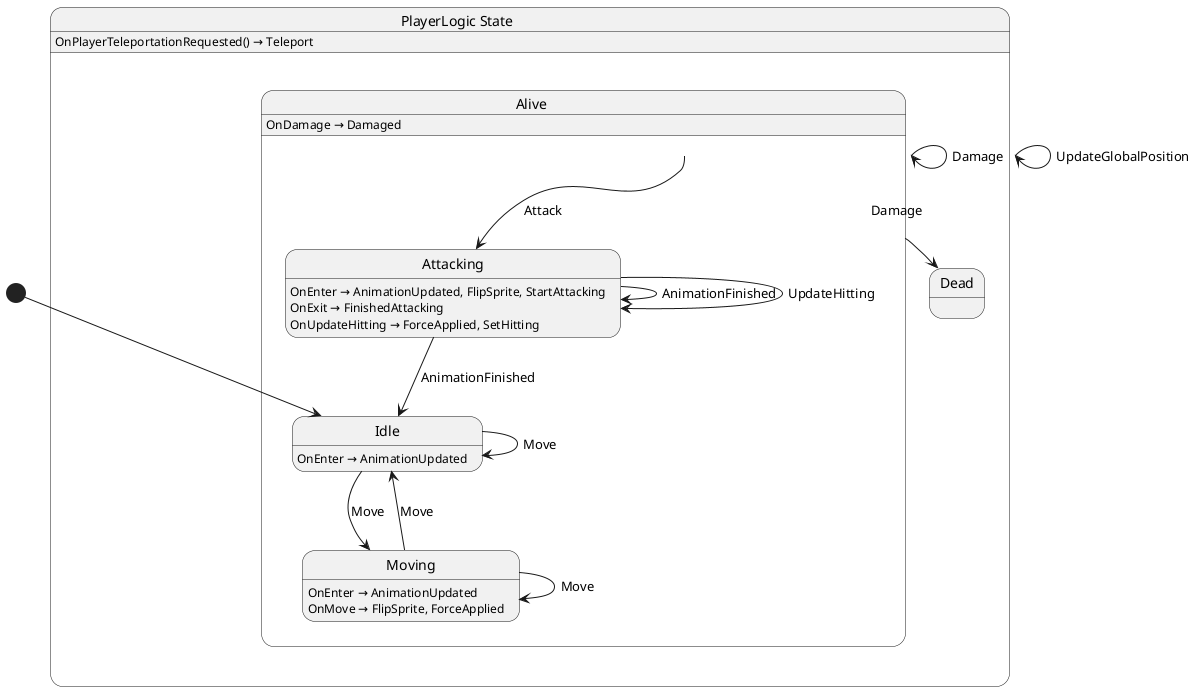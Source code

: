 @startuml PlayerLogic
state "PlayerLogic State" as Nevergreen_PlayerLogic_State {
  state "Alive" as Nevergreen_PlayerLogic_State_Alive {
    state "Attacking" as Nevergreen_PlayerLogic_State_Alive_Attacking
    state "Idle" as Nevergreen_PlayerLogic_State_Alive_Idle
    state "Moving" as Nevergreen_PlayerLogic_State_Alive_Moving
  }
  state "Dead" as Nevergreen_PlayerLogic_State_Dead
}

Nevergreen_PlayerLogic_State --> Nevergreen_PlayerLogic_State : UpdateGlobalPosition
Nevergreen_PlayerLogic_State_Alive --> Nevergreen_PlayerLogic_State_Alive : Damage
Nevergreen_PlayerLogic_State_Alive --> Nevergreen_PlayerLogic_State_Alive_Attacking : Attack
Nevergreen_PlayerLogic_State_Alive --> Nevergreen_PlayerLogic_State_Dead : Damage
Nevergreen_PlayerLogic_State_Alive_Attacking --> Nevergreen_PlayerLogic_State_Alive_Attacking : AnimationFinished
Nevergreen_PlayerLogic_State_Alive_Attacking --> Nevergreen_PlayerLogic_State_Alive_Attacking : UpdateHitting
Nevergreen_PlayerLogic_State_Alive_Attacking --> Nevergreen_PlayerLogic_State_Alive_Idle : AnimationFinished
Nevergreen_PlayerLogic_State_Alive_Idle --> Nevergreen_PlayerLogic_State_Alive_Idle : Move
Nevergreen_PlayerLogic_State_Alive_Idle --> Nevergreen_PlayerLogic_State_Alive_Moving : Move
Nevergreen_PlayerLogic_State_Alive_Moving --> Nevergreen_PlayerLogic_State_Alive_Idle : Move
Nevergreen_PlayerLogic_State_Alive_Moving --> Nevergreen_PlayerLogic_State_Alive_Moving : Move

Nevergreen_PlayerLogic_State : OnPlayerTeleportationRequested() → Teleport
Nevergreen_PlayerLogic_State_Alive : OnDamage → Damaged
Nevergreen_PlayerLogic_State_Alive_Attacking : OnEnter → AnimationUpdated, FlipSprite, StartAttacking
Nevergreen_PlayerLogic_State_Alive_Attacking : OnExit → FinishedAttacking
Nevergreen_PlayerLogic_State_Alive_Attacking : OnUpdateHitting → ForceApplied, SetHitting
Nevergreen_PlayerLogic_State_Alive_Idle : OnEnter → AnimationUpdated
Nevergreen_PlayerLogic_State_Alive_Moving : OnEnter → AnimationUpdated
Nevergreen_PlayerLogic_State_Alive_Moving : OnMove → FlipSprite, ForceApplied

[*] --> Nevergreen_PlayerLogic_State_Alive_Idle
@enduml